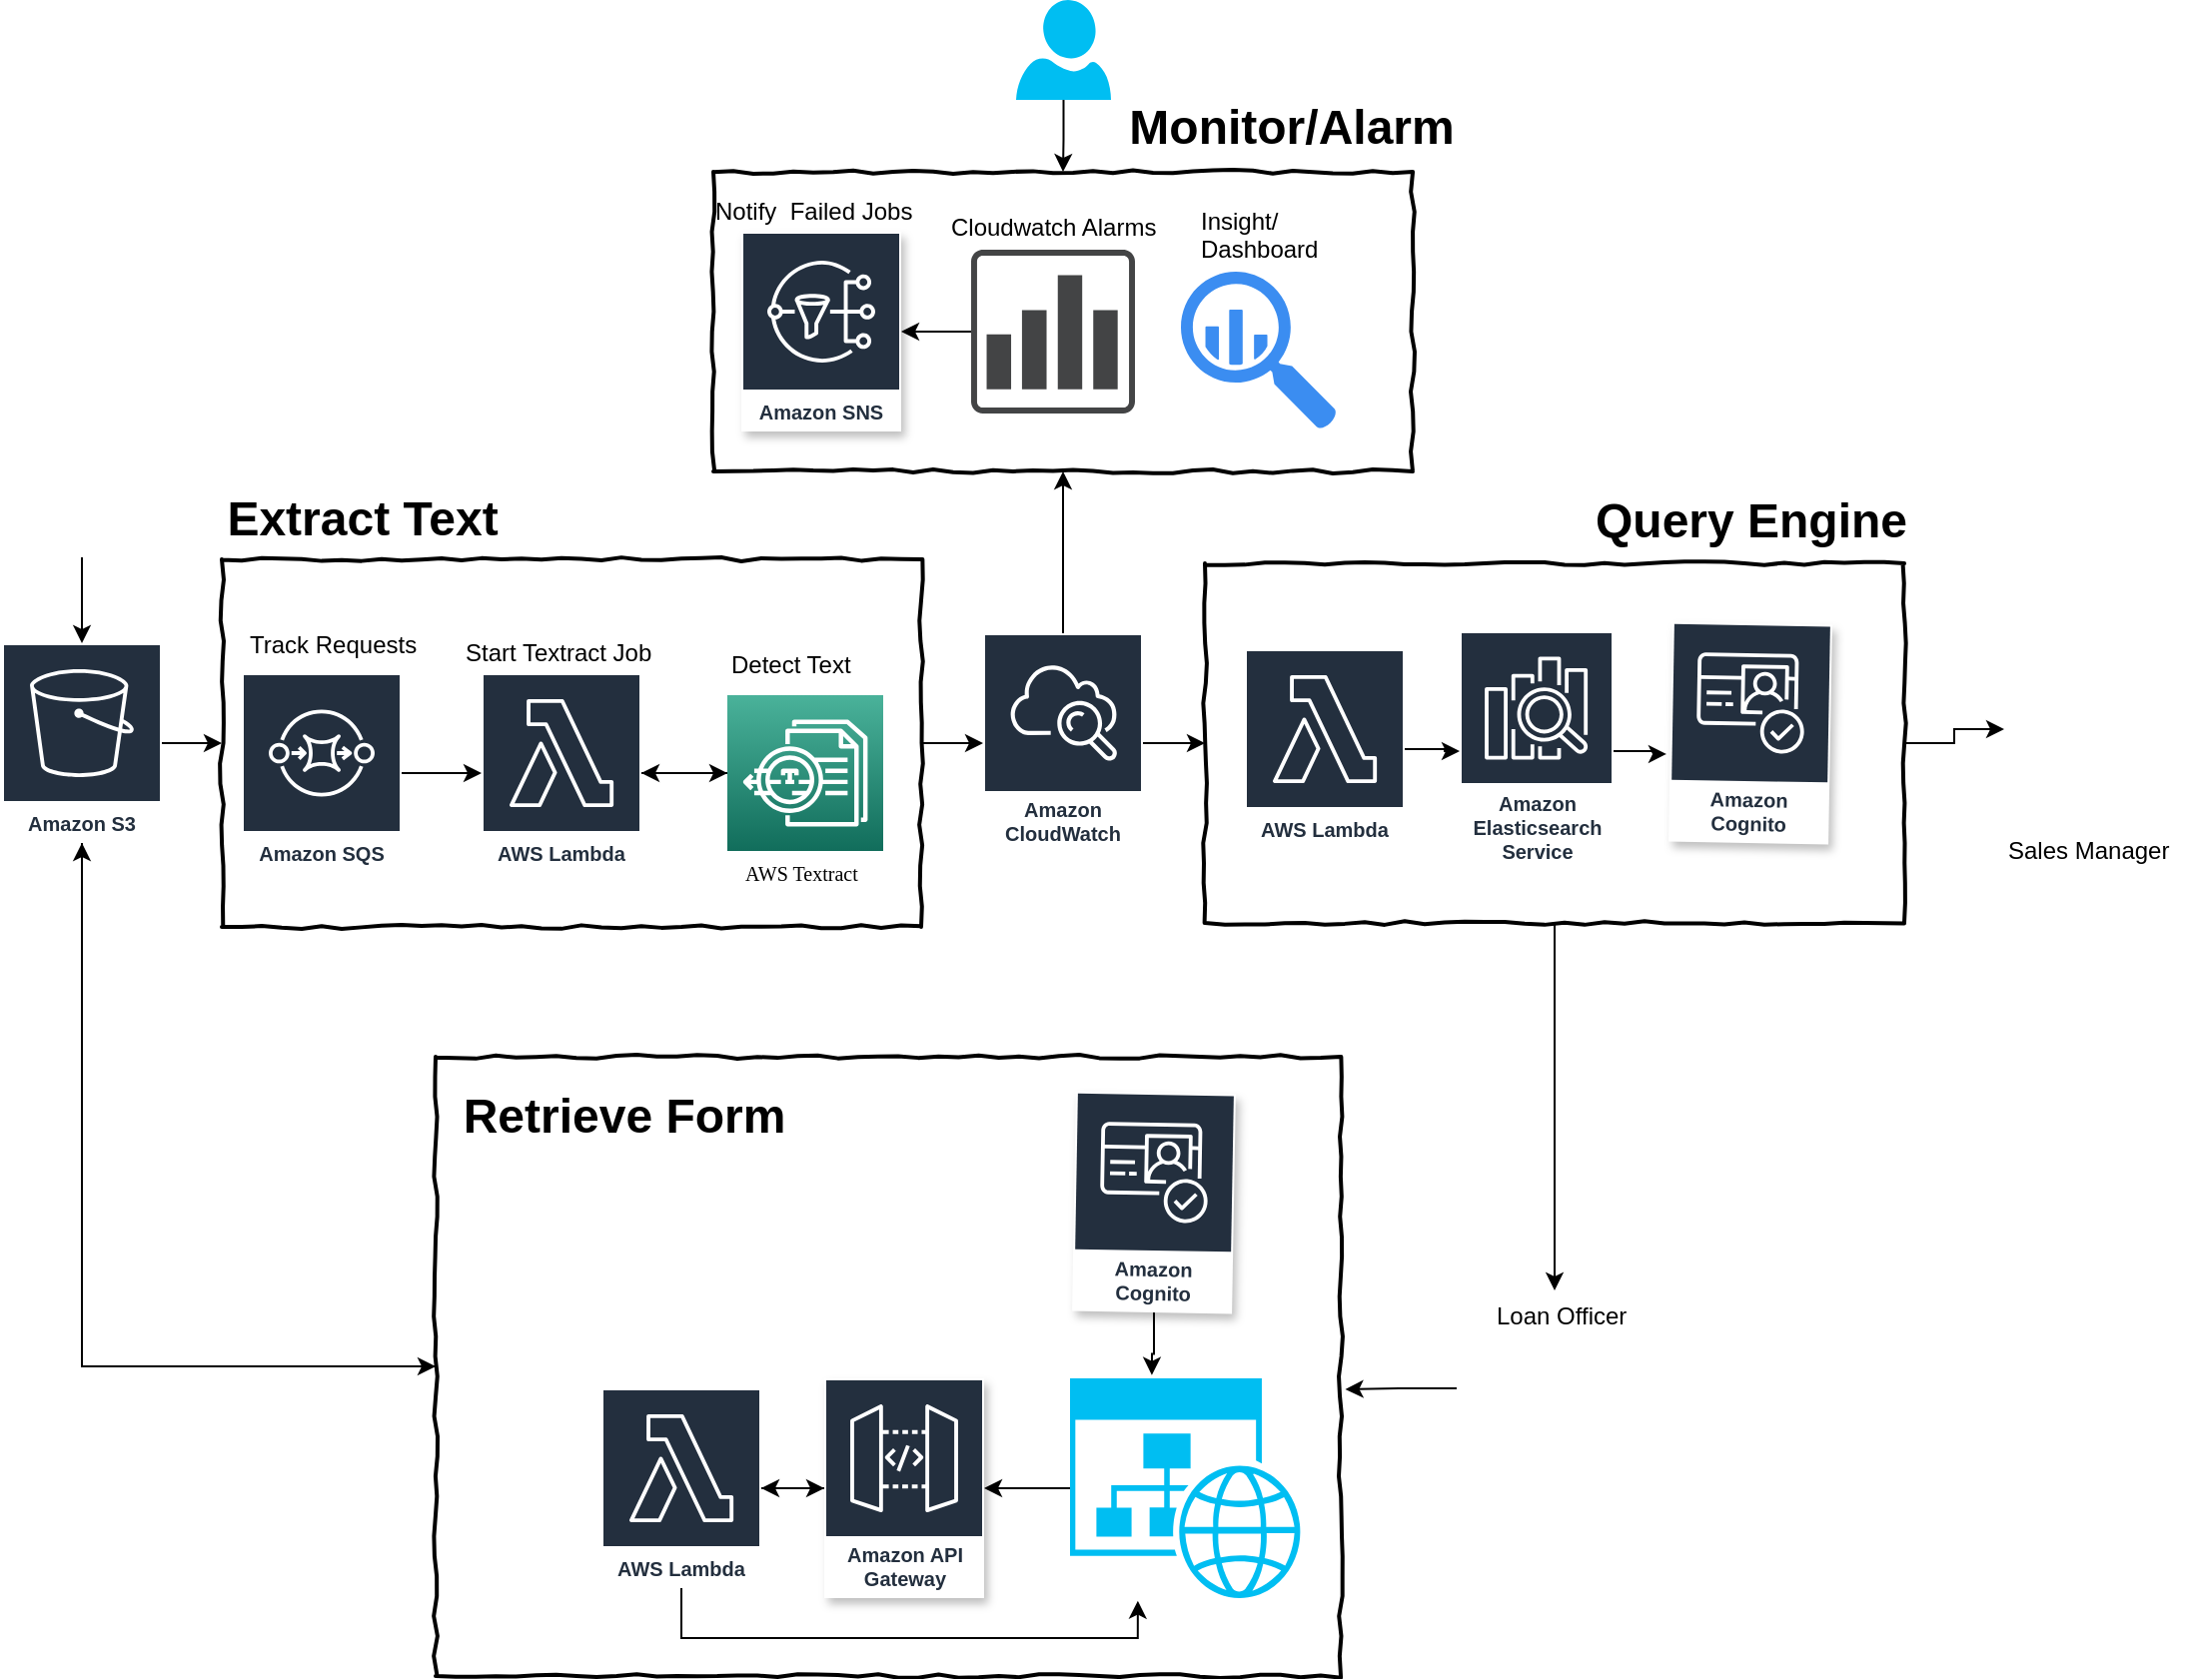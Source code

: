 <mxfile version="10.9.4" type="github"><diagram id="_9xGrbSbvRS7VDUAFWtT" name="Page-1"><mxGraphModel dx="1346" dy="589" grid="1" gridSize="10" guides="1" tooltips="1" connect="1" arrows="1" fold="1" page="1" pageScale="1" pageWidth="850" pageHeight="1100" math="0" shadow="0"><root><mxCell id="0"/><mxCell id="1" parent="0"/><mxCell id="tNYT21o0XCb1Gz_I_qbZ-45" style="edgeStyle=orthogonalEdgeStyle;rounded=0;orthogonalLoop=1;jettySize=auto;html=1;" edge="1" parent="1" source="tNYT21o0XCb1Gz_I_qbZ-35" target="ZnEtBx2oD8rx8JuQA-qM-11"><mxGeometry relative="1" as="geometry"/></mxCell><mxCell id="tNYT21o0XCb1Gz_I_qbZ-35" value="" style="html=1;whiteSpace=wrap;comic=1;strokeWidth=2;fontFamily=Comic Sans MS;fontStyle=1;" vertex="1" parent="1"><mxGeometry x="277" y="569" width="453" height="310" as="geometry"/></mxCell><mxCell id="tNYT21o0XCb1Gz_I_qbZ-17" value="" style="html=1;whiteSpace=wrap;comic=1;strokeWidth=2;fontFamily=Comic Sans MS;fontStyle=1;" vertex="1" parent="1"><mxGeometry x="416" y="126" width="350" height="150" as="geometry"/></mxCell><mxCell id="tNYT21o0XCb1Gz_I_qbZ-12" style="edgeStyle=orthogonalEdgeStyle;rounded=0;orthogonalLoop=1;jettySize=auto;html=1;" edge="1" parent="1" source="tNYT21o0XCb1Gz_I_qbZ-6" target="3pyrWbp89Dv2M1fkCMHx-5"><mxGeometry relative="1" as="geometry"/></mxCell><mxCell id="tNYT21o0XCb1Gz_I_qbZ-6" value="" style="html=1;whiteSpace=wrap;comic=1;strokeWidth=2;fontFamily=Comic Sans MS;fontStyle=1;" vertex="1" parent="1"><mxGeometry x="662" y="322" width="350" height="180" as="geometry"/></mxCell><mxCell id="tNYT21o0XCb1Gz_I_qbZ-25" style="edgeStyle=orthogonalEdgeStyle;rounded=0;orthogonalLoop=1;jettySize=auto;html=1;" edge="1" parent="1" source="tNYT21o0XCb1Gz_I_qbZ-1" target="K-Sd0LZQFEDc3hE-gWcF-1"><mxGeometry relative="1" as="geometry"/></mxCell><mxCell id="tNYT21o0XCb1Gz_I_qbZ-1" value="" style="html=1;whiteSpace=wrap;comic=1;strokeWidth=2;fontFamily=Comic Sans MS;fontStyle=1;" vertex="1" parent="1"><mxGeometry x="170" y="320" width="350" height="184" as="geometry"/></mxCell><mxCell id="K-Sd0LZQFEDc3hE-gWcF-3" style="edgeStyle=orthogonalEdgeStyle;rounded=0;orthogonalLoop=1;jettySize=auto;html=1;" parent="1" source="ZnEtBx2oD8rx8JuQA-qM-8" edge="1"><mxGeometry relative="1" as="geometry"><mxPoint x="380" y="427" as="targetPoint"/></mxGeometry></mxCell><mxCell id="ZnEtBx2oD8rx8JuQA-qM-8" value="" style="outlineConnect=0;fontColor=#232F3E;gradientColor=#4AB29A;gradientDirection=north;fillColor=#116D5B;strokeColor=#ffffff;dashed=0;verticalLabelPosition=bottom;verticalAlign=top;align=center;html=1;fontSize=12;fontStyle=0;aspect=fixed;shape=mxgraph.aws4.resourceIcon;resIcon=mxgraph.aws4.textract;" parent="1" vertex="1"><mxGeometry x="423" y="388" width="78" height="78" as="geometry"/></mxCell><mxCell id="tNYT21o0XCb1Gz_I_qbZ-2" style="edgeStyle=orthogonalEdgeStyle;rounded=0;orthogonalLoop=1;jettySize=auto;html=1;" edge="1" parent="1" source="ZnEtBx2oD8rx8JuQA-qM-9" target="ZnEtBx2oD8rx8JuQA-qM-11"><mxGeometry relative="1" as="geometry"/></mxCell><mxCell id="ZnEtBx2oD8rx8JuQA-qM-9" value="" style="shape=image;html=1;verticalAlign=top;verticalLabelPosition=bottom;labelBackgroundColor=#ffffff;imageAspect=0;aspect=fixed;image=https://cdn1.iconfinder.com/data/icons/iconnice-vector-icon/30/Vector-icons_47-128.png" parent="1" vertex="1"><mxGeometry x="60" y="239" width="80" height="80" as="geometry"/></mxCell><mxCell id="tNYT21o0XCb1Gz_I_qbZ-11" style="edgeStyle=orthogonalEdgeStyle;rounded=0;orthogonalLoop=1;jettySize=auto;html=1;" edge="1" parent="1" source="ZnEtBx2oD8rx8JuQA-qM-11" target="tNYT21o0XCb1Gz_I_qbZ-1"><mxGeometry relative="1" as="geometry"/></mxCell><mxCell id="tNYT21o0XCb1Gz_I_qbZ-46" style="edgeStyle=orthogonalEdgeStyle;rounded=0;orthogonalLoop=1;jettySize=auto;html=1;entryX=0;entryY=0.5;entryDx=0;entryDy=0;" edge="1" parent="1" source="ZnEtBx2oD8rx8JuQA-qM-11" target="tNYT21o0XCb1Gz_I_qbZ-35"><mxGeometry relative="1" as="geometry"><Array as="points"><mxPoint x="100" y="724"/></Array></mxGeometry></mxCell><mxCell id="ZnEtBx2oD8rx8JuQA-qM-11" value="Amazon S3" style="outlineConnect=0;fontColor=#232F3E;gradientColor=none;strokeColor=#ffffff;fillColor=#232F3E;dashed=0;verticalLabelPosition=middle;verticalAlign=bottom;align=center;html=1;whiteSpace=wrap;fontSize=10;fontStyle=1;spacing=3;shape=mxgraph.aws4.productIcon;prIcon=mxgraph.aws4.s3;" parent="1" vertex="1"><mxGeometry x="60" y="362" width="80" height="100" as="geometry"/></mxCell><mxCell id="rpEj1u8nUwZsG9pRbbag-5" style="edgeStyle=orthogonalEdgeStyle;rounded=0;orthogonalLoop=1;jettySize=auto;html=1;" parent="1" source="ZnEtBx2oD8rx8JuQA-qM-20" target="ZnEtBx2oD8rx8JuQA-qM-8" edge="1"><mxGeometry relative="1" as="geometry"/></mxCell><mxCell id="ZnEtBx2oD8rx8JuQA-qM-20" value="AWS Lambda" style="outlineConnect=0;fontColor=#232F3E;gradientColor=none;strokeColor=#ffffff;fillColor=#232F3E;dashed=0;verticalLabelPosition=middle;verticalAlign=bottom;align=center;html=1;whiteSpace=wrap;fontSize=10;fontStyle=1;spacing=3;shape=mxgraph.aws4.productIcon;prIcon=mxgraph.aws4.lambda;" parent="1" vertex="1"><mxGeometry x="300" y="377" width="80" height="100" as="geometry"/></mxCell><mxCell id="ZnEtBx2oD8rx8JuQA-qM-25" value="Store Results&lt;br&gt;" style="text;html=1;resizable=0;points=[];autosize=1;align=left;verticalAlign=top;spacingTop=-4;" parent="1" vertex="1"><mxGeometry x="551" y="353" width="90" height="20" as="geometry"/></mxCell><mxCell id="ZnEtBx2oD8rx8JuQA-qM-28" value="Detect Text" style="text;html=1;resizable=0;points=[];autosize=1;align=left;verticalAlign=top;spacingTop=-4;" parent="1" vertex="1"><mxGeometry x="423" y="363" width="80" height="20" as="geometry"/></mxCell><mxCell id="tNYT21o0XCb1Gz_I_qbZ-9" style="edgeStyle=orthogonalEdgeStyle;rounded=0;orthogonalLoop=1;jettySize=auto;html=1;entryX=-0.023;entryY=0.602;entryDx=0;entryDy=0;entryPerimeter=0;" edge="1" parent="1" source="3pyrWbp89Dv2M1fkCMHx-3" target="3pyrWbp89Dv2M1fkCMHx-8"><mxGeometry relative="1" as="geometry"/></mxCell><mxCell id="3pyrWbp89Dv2M1fkCMHx-3" value="Amazon Elasticsearch Service" style="outlineConnect=0;fontColor=#232F3E;gradientColor=none;strokeColor=#ffffff;fillColor=#232F3E;dashed=0;verticalLabelPosition=middle;verticalAlign=bottom;align=center;html=1;whiteSpace=wrap;fontSize=10;fontStyle=1;spacing=3;shape=mxgraph.aws4.productIcon;prIcon=mxgraph.aws4.elasticsearch_service;" parent="1" vertex="1"><mxGeometry x="789.5" y="356" width="77" height="120" as="geometry"/></mxCell><mxCell id="3pyrWbp89Dv2M1fkCMHx-5" value="" style="shape=image;html=1;verticalAlign=top;verticalLabelPosition=bottom;labelBackgroundColor=#ffffff;imageAspect=0;aspect=fixed;image=https://cdn4.iconfinder.com/data/icons/small-n-flat/24/user-group-128.png" parent="1" vertex="1"><mxGeometry x="1062" y="355" width="100" height="100" as="geometry"/></mxCell><mxCell id="3pyrWbp89Dv2M1fkCMHx-8" value="Amazon Cognito" style="outlineConnect=0;fontColor=#232F3E;gradientColor=none;strokeColor=#ffffff;fillColor=#232F3E;dashed=0;verticalLabelPosition=middle;verticalAlign=bottom;align=center;html=1;whiteSpace=wrap;fontSize=10;fontStyle=1;spacing=3;shape=mxgraph.aws4.productIcon;prIcon=mxgraph.aws4.cognito;shadow=1;rotation=1;" parent="1" vertex="1"><mxGeometry x="895" y="352" width="80" height="110" as="geometry"/></mxCell><mxCell id="tNYT21o0XCb1Gz_I_qbZ-37" style="edgeStyle=orthogonalEdgeStyle;rounded=0;orthogonalLoop=1;jettySize=auto;html=1;entryX=0.35;entryY=-0.015;entryDx=0;entryDy=0;entryPerimeter=0;" edge="1" parent="1" source="tNYT21o0XCb1Gz_I_qbZ-4" target="tNYT21o0XCb1Gz_I_qbZ-36"><mxGeometry relative="1" as="geometry"/></mxCell><mxCell id="tNYT21o0XCb1Gz_I_qbZ-4" value="Amazon Cognito" style="outlineConnect=0;fontColor=#232F3E;gradientColor=none;strokeColor=#ffffff;fillColor=#232F3E;dashed=0;verticalLabelPosition=middle;verticalAlign=bottom;align=center;html=1;whiteSpace=wrap;fontSize=10;fontStyle=1;spacing=3;shape=mxgraph.aws4.productIcon;prIcon=mxgraph.aws4.cognito;shadow=1;rotation=1;" vertex="1" parent="1"><mxGeometry x="596.5" y="587" width="80" height="110" as="geometry"/></mxCell><mxCell id="3pyrWbp89Dv2M1fkCMHx-16" style="edgeStyle=orthogonalEdgeStyle;rounded=0;orthogonalLoop=1;jettySize=auto;html=1;" parent="1" source="tNYT21o0XCb1Gz_I_qbZ-6" target="3pyrWbp89Dv2M1fkCMHx-15" edge="1"><mxGeometry relative="1" as="geometry"/></mxCell><mxCell id="tNYT21o0XCb1Gz_I_qbZ-40" style="edgeStyle=orthogonalEdgeStyle;rounded=0;orthogonalLoop=1;jettySize=auto;html=1;" edge="1" parent="1" source="3pyrWbp89Dv2M1fkCMHx-13" target="tNYT21o0XCb1Gz_I_qbZ-39"><mxGeometry relative="1" as="geometry"/></mxCell><mxCell id="3pyrWbp89Dv2M1fkCMHx-13" value="Amazon API Gateway" style="outlineConnect=0;fontColor=#232F3E;gradientColor=none;strokeColor=#ffffff;fillColor=#232F3E;dashed=0;verticalLabelPosition=middle;verticalAlign=bottom;align=center;html=1;whiteSpace=wrap;fontSize=10;fontStyle=1;spacing=3;shape=mxgraph.aws4.productIcon;prIcon=mxgraph.aws4.api_gateway;shadow=1;" parent="1" vertex="1"><mxGeometry x="471.5" y="730" width="80" height="110" as="geometry"/></mxCell><mxCell id="tNYT21o0XCb1Gz_I_qbZ-43" style="edgeStyle=orthogonalEdgeStyle;rounded=0;orthogonalLoop=1;jettySize=auto;html=1;entryX=1.005;entryY=0.537;entryDx=0;entryDy=0;entryPerimeter=0;" edge="1" parent="1" source="3pyrWbp89Dv2M1fkCMHx-15" target="tNYT21o0XCb1Gz_I_qbZ-35"><mxGeometry relative="1" as="geometry"/></mxCell><mxCell id="3pyrWbp89Dv2M1fkCMHx-15" value="" style="shape=image;html=1;verticalAlign=top;verticalLabelPosition=bottom;labelBackgroundColor=#ffffff;imageAspect=0;aspect=fixed;image=https://cdn3.iconfinder.com/data/icons/wpzoom-developer-icon-set/500/88-128.png;shadow=1;" parent="1" vertex="1"><mxGeometry x="788" y="686" width="98" height="98" as="geometry"/></mxCell><mxCell id="3pyrWbp89Dv2M1fkCMHx-23" value="Loan Officer" style="text;html=1;resizable=0;points=[];autosize=1;align=left;verticalAlign=top;spacingTop=-4;" parent="1" vertex="1"><mxGeometry x="806" y="689" width="80" height="20" as="geometry"/></mxCell><mxCell id="3pyrWbp89Dv2M1fkCMHx-29" value="&lt;font style=&quot;font-size: 10px&quot; face=&quot;Verdana&quot;&gt;AWS Textract&lt;/font&gt;" style="text;html=1;resizable=0;points=[];autosize=1;align=left;verticalAlign=top;spacingTop=-4;" parent="1" vertex="1"><mxGeometry x="430" y="467" width="80" height="20" as="geometry"/></mxCell><mxCell id="3pyrWbp89Dv2M1fkCMHx-30" value="Amazon SNS" style="outlineConnect=0;fontColor=#232F3E;gradientColor=none;strokeColor=#ffffff;fillColor=#232F3E;dashed=0;verticalLabelPosition=middle;verticalAlign=bottom;align=center;html=1;whiteSpace=wrap;fontSize=10;fontStyle=1;spacing=3;shape=mxgraph.aws4.productIcon;prIcon=mxgraph.aws4.sns;shadow=1;" parent="1" vertex="1"><mxGeometry x="430" y="156" width="80" height="100" as="geometry"/></mxCell><mxCell id="3pyrWbp89Dv2M1fkCMHx-35" value="Start Textract Job" style="text;html=1;resizable=0;points=[];autosize=1;align=left;verticalAlign=top;spacingTop=-4;" parent="1" vertex="1"><mxGeometry x="290" y="357" width="110" height="20" as="geometry"/></mxCell><mxCell id="3pyrWbp89Dv2M1fkCMHx-36" value="Sales Manager" style="text;html=1;resizable=0;points=[];autosize=1;align=left;verticalAlign=top;spacingTop=-4;" parent="1" vertex="1"><mxGeometry x="1062" y="456" width="100" height="20" as="geometry"/></mxCell><mxCell id="tNYT21o0XCb1Gz_I_qbZ-7" style="edgeStyle=orthogonalEdgeStyle;rounded=0;orthogonalLoop=1;jettySize=auto;html=1;" edge="1" parent="1" source="3pyrWbp89Dv2M1fkCMHx-37" target="3pyrWbp89Dv2M1fkCMHx-3"><mxGeometry relative="1" as="geometry"/></mxCell><mxCell id="3pyrWbp89Dv2M1fkCMHx-37" value="AWS Lambda" style="outlineConnect=0;fontColor=#232F3E;gradientColor=none;strokeColor=#ffffff;fillColor=#232F3E;dashed=0;verticalLabelPosition=middle;verticalAlign=bottom;align=center;html=1;whiteSpace=wrap;fontSize=10;fontStyle=1;spacing=3;shape=mxgraph.aws4.productIcon;prIcon=mxgraph.aws4.lambda;" parent="1" vertex="1"><mxGeometry x="682" y="365" width="80" height="100" as="geometry"/></mxCell><mxCell id="rpEj1u8nUwZsG9pRbbag-3" style="edgeStyle=orthogonalEdgeStyle;rounded=0;orthogonalLoop=1;jettySize=auto;html=1;" parent="1" source="rpEj1u8nUwZsG9pRbbag-1" target="ZnEtBx2oD8rx8JuQA-qM-20" edge="1"><mxGeometry relative="1" as="geometry"/></mxCell><mxCell id="rpEj1u8nUwZsG9pRbbag-1" value="Amazon SQS" style="outlineConnect=0;fontColor=#232F3E;gradientColor=none;strokeColor=#ffffff;fillColor=#232F3E;dashed=0;verticalLabelPosition=middle;verticalAlign=bottom;align=center;html=1;whiteSpace=wrap;fontSize=10;fontStyle=1;spacing=3;shape=mxgraph.aws4.productIcon;prIcon=mxgraph.aws4.sqs;" parent="1" vertex="1"><mxGeometry x="180" y="377" width="80" height="100" as="geometry"/></mxCell><mxCell id="rpEj1u8nUwZsG9pRbbag-4" value="Track Requests" style="text;html=1;resizable=0;points=[];autosize=1;align=left;verticalAlign=top;spacingTop=-4;" parent="1" vertex="1"><mxGeometry x="182" y="353" width="100" height="20" as="geometry"/></mxCell><mxCell id="tNYT21o0XCb1Gz_I_qbZ-10" style="edgeStyle=orthogonalEdgeStyle;rounded=0;orthogonalLoop=1;jettySize=auto;html=1;" edge="1" parent="1" source="K-Sd0LZQFEDc3hE-gWcF-1" target="tNYT21o0XCb1Gz_I_qbZ-6"><mxGeometry relative="1" as="geometry"/></mxCell><mxCell id="tNYT21o0XCb1Gz_I_qbZ-18" style="edgeStyle=orthogonalEdgeStyle;rounded=0;orthogonalLoop=1;jettySize=auto;html=1;" edge="1" parent="1" source="K-Sd0LZQFEDc3hE-gWcF-1" target="tNYT21o0XCb1Gz_I_qbZ-17"><mxGeometry relative="1" as="geometry"><mxPoint x="580" y="230" as="targetPoint"/></mxGeometry></mxCell><mxCell id="K-Sd0LZQFEDc3hE-gWcF-1" value="Amazon CloudWatch" style="outlineConnect=0;fontColor=#232F3E;gradientColor=none;strokeColor=#ffffff;fillColor=#232F3E;dashed=0;verticalLabelPosition=middle;verticalAlign=bottom;align=center;html=1;whiteSpace=wrap;fontSize=10;fontStyle=1;spacing=3;shape=mxgraph.aws4.productIcon;prIcon=mxgraph.aws4.cloudwatch;" parent="1" vertex="1"><mxGeometry x="551" y="357" width="80" height="110" as="geometry"/></mxCell><mxCell id="tNYT21o0XCb1Gz_I_qbZ-14" value="Notify&amp;nbsp; Failed Jobs" style="text;html=1;resizable=0;points=[];autosize=1;align=left;verticalAlign=top;spacingTop=-4;" vertex="1" parent="1"><mxGeometry x="415" y="136" width="110" height="20" as="geometry"/></mxCell><mxCell id="tNYT21o0XCb1Gz_I_qbZ-19" style="edgeStyle=orthogonalEdgeStyle;rounded=0;orthogonalLoop=1;jettySize=auto;html=1;" edge="1" parent="1" source="tNYT21o0XCb1Gz_I_qbZ-16" target="3pyrWbp89Dv2M1fkCMHx-30"><mxGeometry relative="1" as="geometry"/></mxCell><mxCell id="tNYT21o0XCb1Gz_I_qbZ-16" value="" style="pointerEvents=1;shadow=0;dashed=0;html=1;strokeColor=none;fillColor=#434445;aspect=fixed;labelPosition=center;verticalLabelPosition=bottom;verticalAlign=top;align=center;outlineConnect=0;shape=mxgraph.vvd.vrealize_log_insight;" vertex="1" parent="1"><mxGeometry x="545" y="165" width="82" height="82" as="geometry"/></mxCell><mxCell id="tNYT21o0XCb1Gz_I_qbZ-22" value="" style="html=1;aspect=fixed;strokeColor=none;shadow=0;align=center;verticalAlign=top;fillColor=#3B8DF1;shape=mxgraph.gcp2.big_query" vertex="1" parent="1"><mxGeometry x="650" y="176" width="78" height="79" as="geometry"/></mxCell><mxCell id="tNYT21o0XCb1Gz_I_qbZ-24" style="edgeStyle=orthogonalEdgeStyle;rounded=0;orthogonalLoop=1;jettySize=auto;html=1;" edge="1" parent="1" source="tNYT21o0XCb1Gz_I_qbZ-23" target="tNYT21o0XCb1Gz_I_qbZ-17"><mxGeometry relative="1" as="geometry"/></mxCell><mxCell id="tNYT21o0XCb1Gz_I_qbZ-23" value="" style="verticalLabelPosition=bottom;html=1;verticalAlign=top;align=center;strokeColor=none;fillColor=#00BEF2;shape=mxgraph.azure.user;" vertex="1" parent="1"><mxGeometry x="567.5" y="40" width="47.5" height="50" as="geometry"/></mxCell><mxCell id="tNYT21o0XCb1Gz_I_qbZ-26" value="Extract Text" style="text;strokeColor=none;fillColor=none;html=1;fontSize=24;fontStyle=1;verticalAlign=middle;align=center;" vertex="1" parent="1"><mxGeometry x="190" y="280" width="100" height="40" as="geometry"/></mxCell><mxCell id="tNYT21o0XCb1Gz_I_qbZ-28" value="Query Engine" style="text;strokeColor=none;fillColor=none;html=1;fontSize=24;fontStyle=1;verticalAlign=middle;align=center;" vertex="1" parent="1"><mxGeometry x="885" y="281" width="100" height="40" as="geometry"/></mxCell><mxCell id="tNYT21o0XCb1Gz_I_qbZ-29" value="Cloudwatch Alarms" style="text;html=1;resizable=0;points=[];autosize=1;align=left;verticalAlign=top;spacingTop=-4;" vertex="1" parent="1"><mxGeometry x="533" y="144" width="120" height="10" as="geometry"/></mxCell><mxCell id="tNYT21o0XCb1Gz_I_qbZ-30" value="Insight/&lt;br&gt;Dashboard" style="text;html=1;resizable=0;points=[];autosize=1;align=left;verticalAlign=top;spacingTop=-4;" vertex="1" parent="1"><mxGeometry x="658" y="141" width="70" height="30" as="geometry"/></mxCell><mxCell id="tNYT21o0XCb1Gz_I_qbZ-34" value="Monitor/Alarm" style="text;strokeColor=none;fillColor=none;html=1;fontSize=24;fontStyle=1;verticalAlign=middle;align=center;" vertex="1" parent="1"><mxGeometry x="655" y="84" width="100" height="40" as="geometry"/></mxCell><mxCell id="tNYT21o0XCb1Gz_I_qbZ-38" style="edgeStyle=orthogonalEdgeStyle;rounded=0;orthogonalLoop=1;jettySize=auto;html=1;" edge="1" parent="1" source="tNYT21o0XCb1Gz_I_qbZ-36" target="3pyrWbp89Dv2M1fkCMHx-13"><mxGeometry relative="1" as="geometry"/></mxCell><mxCell id="tNYT21o0XCb1Gz_I_qbZ-36" value="" style="verticalLabelPosition=bottom;html=1;verticalAlign=top;align=center;strokeColor=none;fillColor=#00BEF2;shape=mxgraph.azure.website_generic;pointerEvents=1;" vertex="1" parent="1"><mxGeometry x="594.5" y="730" width="117" height="110" as="geometry"/></mxCell><mxCell id="tNYT21o0XCb1Gz_I_qbZ-41" style="edgeStyle=orthogonalEdgeStyle;rounded=0;orthogonalLoop=1;jettySize=auto;html=1;" edge="1" parent="1" source="tNYT21o0XCb1Gz_I_qbZ-39" target="3pyrWbp89Dv2M1fkCMHx-13"><mxGeometry relative="1" as="geometry"/></mxCell><mxCell id="tNYT21o0XCb1Gz_I_qbZ-42" style="edgeStyle=orthogonalEdgeStyle;rounded=0;orthogonalLoop=1;jettySize=auto;html=1;entryX=0.29;entryY=1.012;entryDx=0;entryDy=0;entryPerimeter=0;" edge="1" parent="1" source="tNYT21o0XCb1Gz_I_qbZ-39" target="tNYT21o0XCb1Gz_I_qbZ-36"><mxGeometry relative="1" as="geometry"><Array as="points"><mxPoint x="400" y="860"/><mxPoint x="628" y="860"/></Array></mxGeometry></mxCell><mxCell id="tNYT21o0XCb1Gz_I_qbZ-39" value="AWS Lambda" style="outlineConnect=0;fontColor=#232F3E;gradientColor=none;strokeColor=#ffffff;fillColor=#232F3E;dashed=0;verticalLabelPosition=middle;verticalAlign=bottom;align=center;html=1;whiteSpace=wrap;fontSize=10;fontStyle=1;spacing=3;shape=mxgraph.aws4.productIcon;prIcon=mxgraph.aws4.lambda;" vertex="1" parent="1"><mxGeometry x="360" y="735" width="80" height="100" as="geometry"/></mxCell><mxCell id="tNYT21o0XCb1Gz_I_qbZ-47" value="Retrieve Form" style="text;strokeColor=none;fillColor=none;html=1;fontSize=24;fontStyle=1;verticalAlign=middle;align=center;" vertex="1" parent="1"><mxGeometry x="321" y="579" width="100" height="40" as="geometry"/></mxCell></root></mxGraphModel></diagram></mxfile>